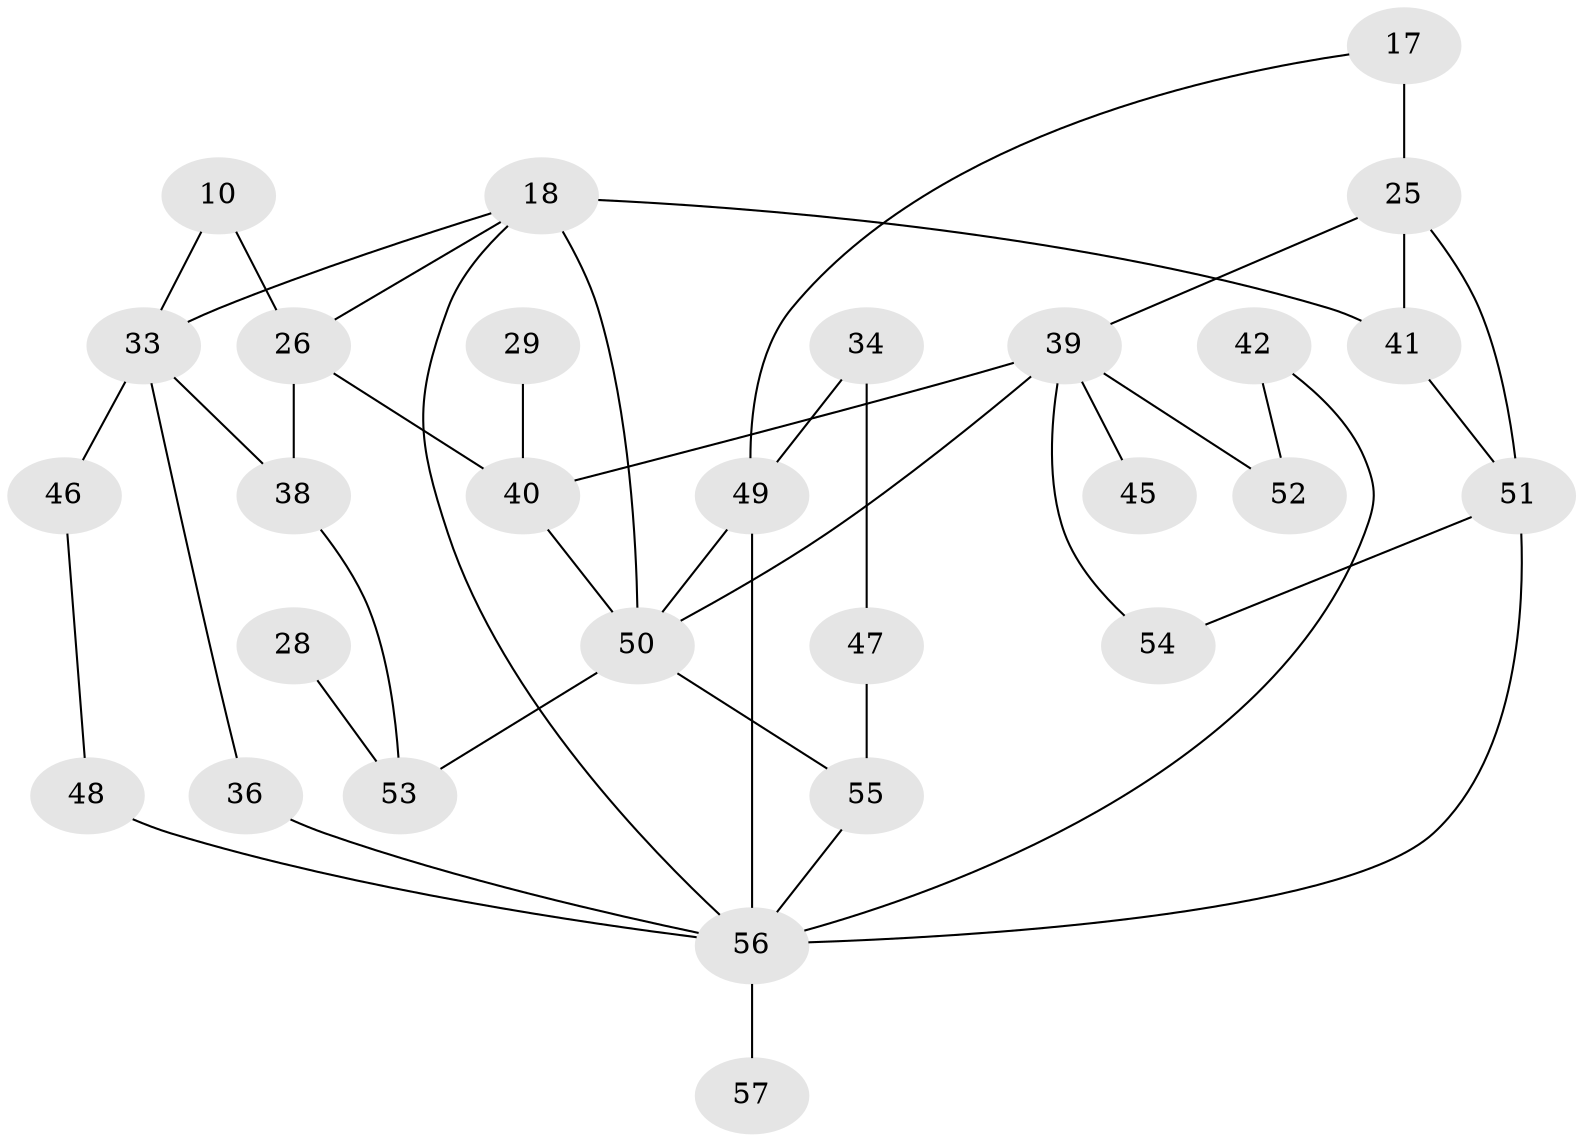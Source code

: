 // original degree distribution, {5: 0.07017543859649122, 4: 0.24561403508771928, 1: 0.10526315789473684, 2: 0.3508771929824561, 3: 0.21052631578947367, 6: 0.017543859649122806}
// Generated by graph-tools (version 1.1) at 2025/44/03/04/25 21:44:48]
// undirected, 28 vertices, 43 edges
graph export_dot {
graph [start="1"]
  node [color=gray90,style=filled];
  10;
  17;
  18 [super="+6+3"];
  25 [super="+14"];
  26 [super="+9"];
  28;
  29;
  33;
  34;
  36;
  38;
  39 [super="+37"];
  40 [super="+11"];
  41 [super="+15+24+12"];
  42;
  45;
  46;
  47;
  48;
  49 [super="+8"];
  50 [super="+35+2"];
  51 [super="+44"];
  52;
  53 [super="+30+21+43"];
  54;
  55 [super="+4"];
  56 [super="+19+22+7"];
  57;
  10 -- 33;
  10 -- 26;
  17 -- 25 [weight=2];
  17 -- 49;
  18 -- 33 [weight=2];
  18 -- 50 [weight=3];
  18 -- 26;
  18 -- 56;
  18 -- 41;
  25 -- 41 [weight=3];
  25 -- 51;
  25 -- 39;
  26 -- 40 [weight=2];
  26 -- 38;
  28 -- 53;
  29 -- 40;
  33 -- 46;
  33 -- 38;
  33 -- 36;
  34 -- 47;
  34 -- 49;
  36 -- 56;
  38 -- 53;
  39 -- 50;
  39 -- 52;
  39 -- 54;
  39 -- 40;
  39 -- 45;
  40 -- 50;
  41 -- 51;
  42 -- 52;
  42 -- 56;
  46 -- 48;
  47 -- 55;
  48 -- 56;
  49 -- 56;
  49 -- 50;
  50 -- 55 [weight=2];
  50 -- 53 [weight=3];
  51 -- 54;
  51 -- 56;
  55 -- 56;
  56 -- 57;
}

